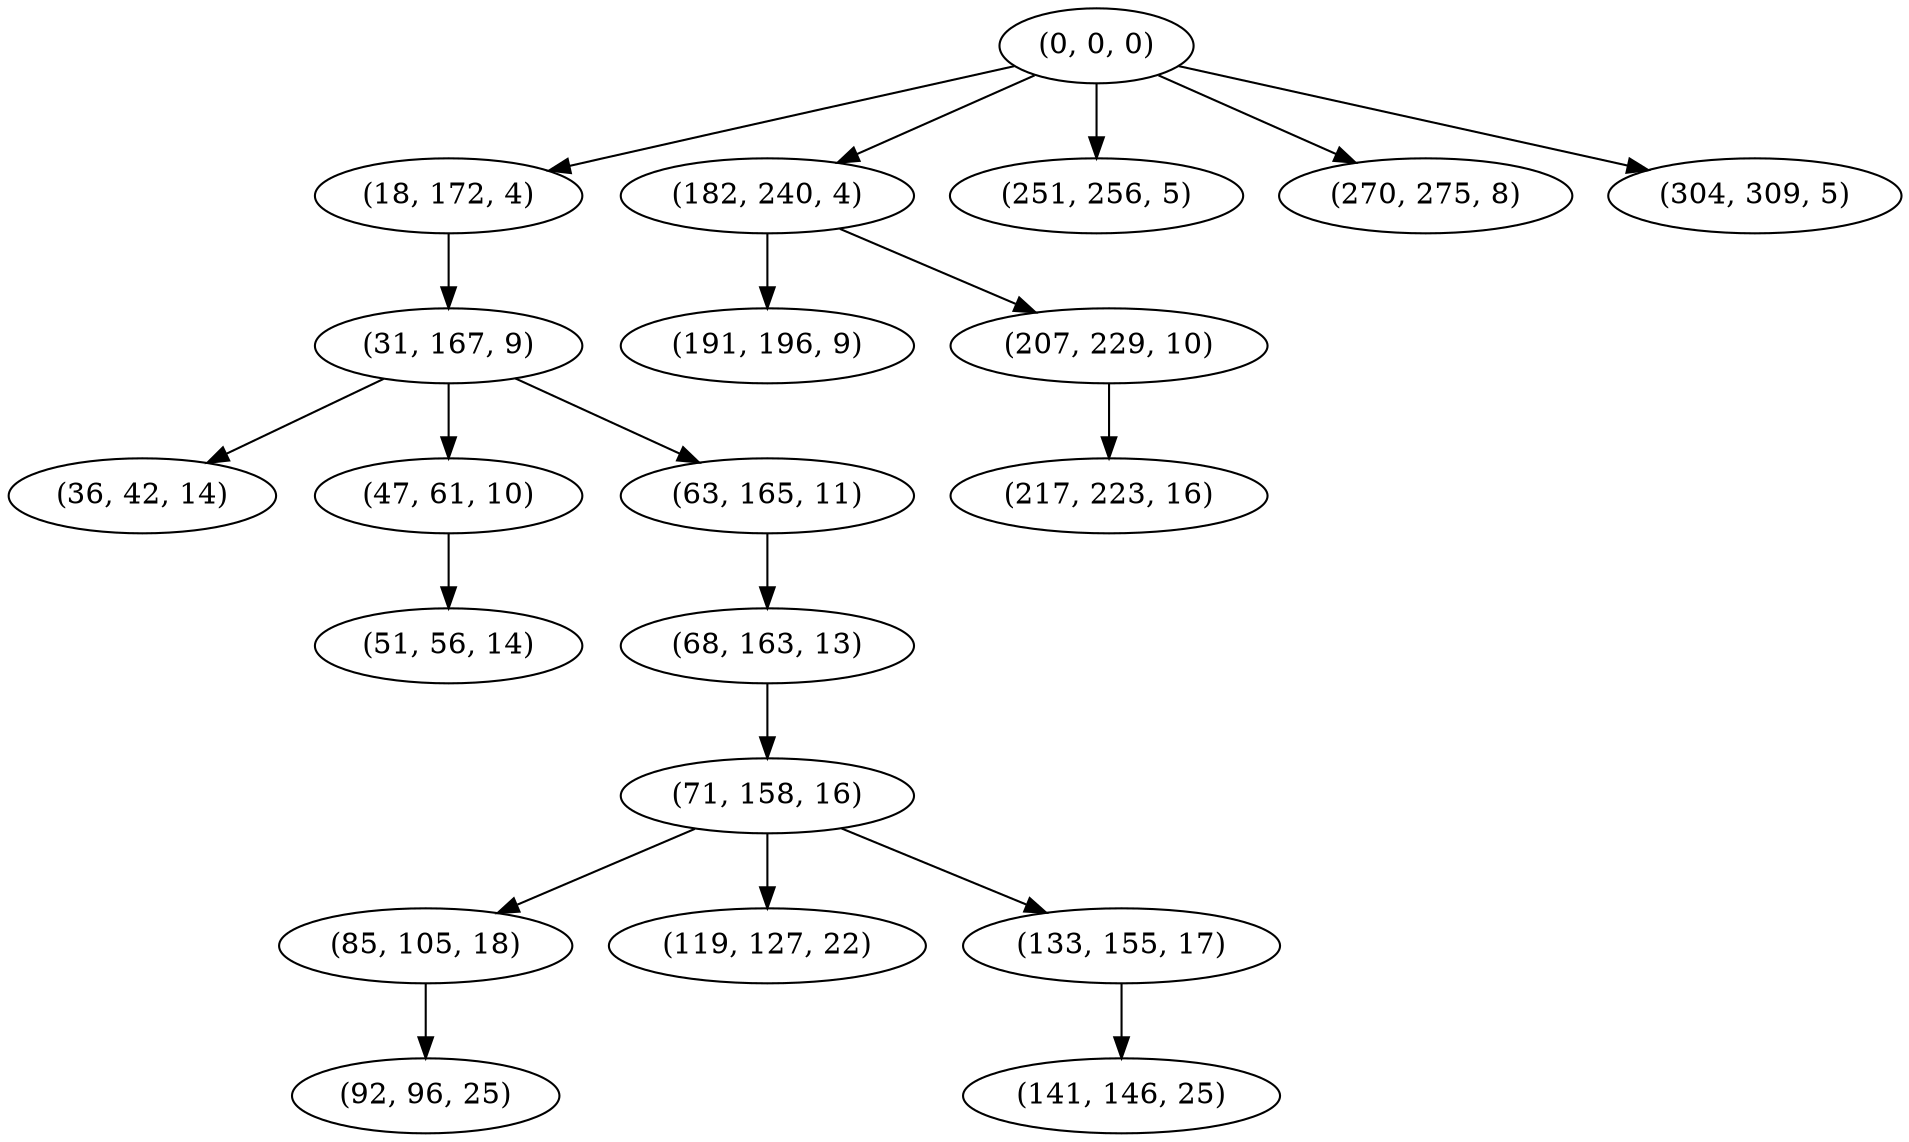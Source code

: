digraph tree {
    "(0, 0, 0)";
    "(18, 172, 4)";
    "(31, 167, 9)";
    "(36, 42, 14)";
    "(47, 61, 10)";
    "(51, 56, 14)";
    "(63, 165, 11)";
    "(68, 163, 13)";
    "(71, 158, 16)";
    "(85, 105, 18)";
    "(92, 96, 25)";
    "(119, 127, 22)";
    "(133, 155, 17)";
    "(141, 146, 25)";
    "(182, 240, 4)";
    "(191, 196, 9)";
    "(207, 229, 10)";
    "(217, 223, 16)";
    "(251, 256, 5)";
    "(270, 275, 8)";
    "(304, 309, 5)";
    "(0, 0, 0)" -> "(18, 172, 4)";
    "(0, 0, 0)" -> "(182, 240, 4)";
    "(0, 0, 0)" -> "(251, 256, 5)";
    "(0, 0, 0)" -> "(270, 275, 8)";
    "(0, 0, 0)" -> "(304, 309, 5)";
    "(18, 172, 4)" -> "(31, 167, 9)";
    "(31, 167, 9)" -> "(36, 42, 14)";
    "(31, 167, 9)" -> "(47, 61, 10)";
    "(31, 167, 9)" -> "(63, 165, 11)";
    "(47, 61, 10)" -> "(51, 56, 14)";
    "(63, 165, 11)" -> "(68, 163, 13)";
    "(68, 163, 13)" -> "(71, 158, 16)";
    "(71, 158, 16)" -> "(85, 105, 18)";
    "(71, 158, 16)" -> "(119, 127, 22)";
    "(71, 158, 16)" -> "(133, 155, 17)";
    "(85, 105, 18)" -> "(92, 96, 25)";
    "(133, 155, 17)" -> "(141, 146, 25)";
    "(182, 240, 4)" -> "(191, 196, 9)";
    "(182, 240, 4)" -> "(207, 229, 10)";
    "(207, 229, 10)" -> "(217, 223, 16)";
}
